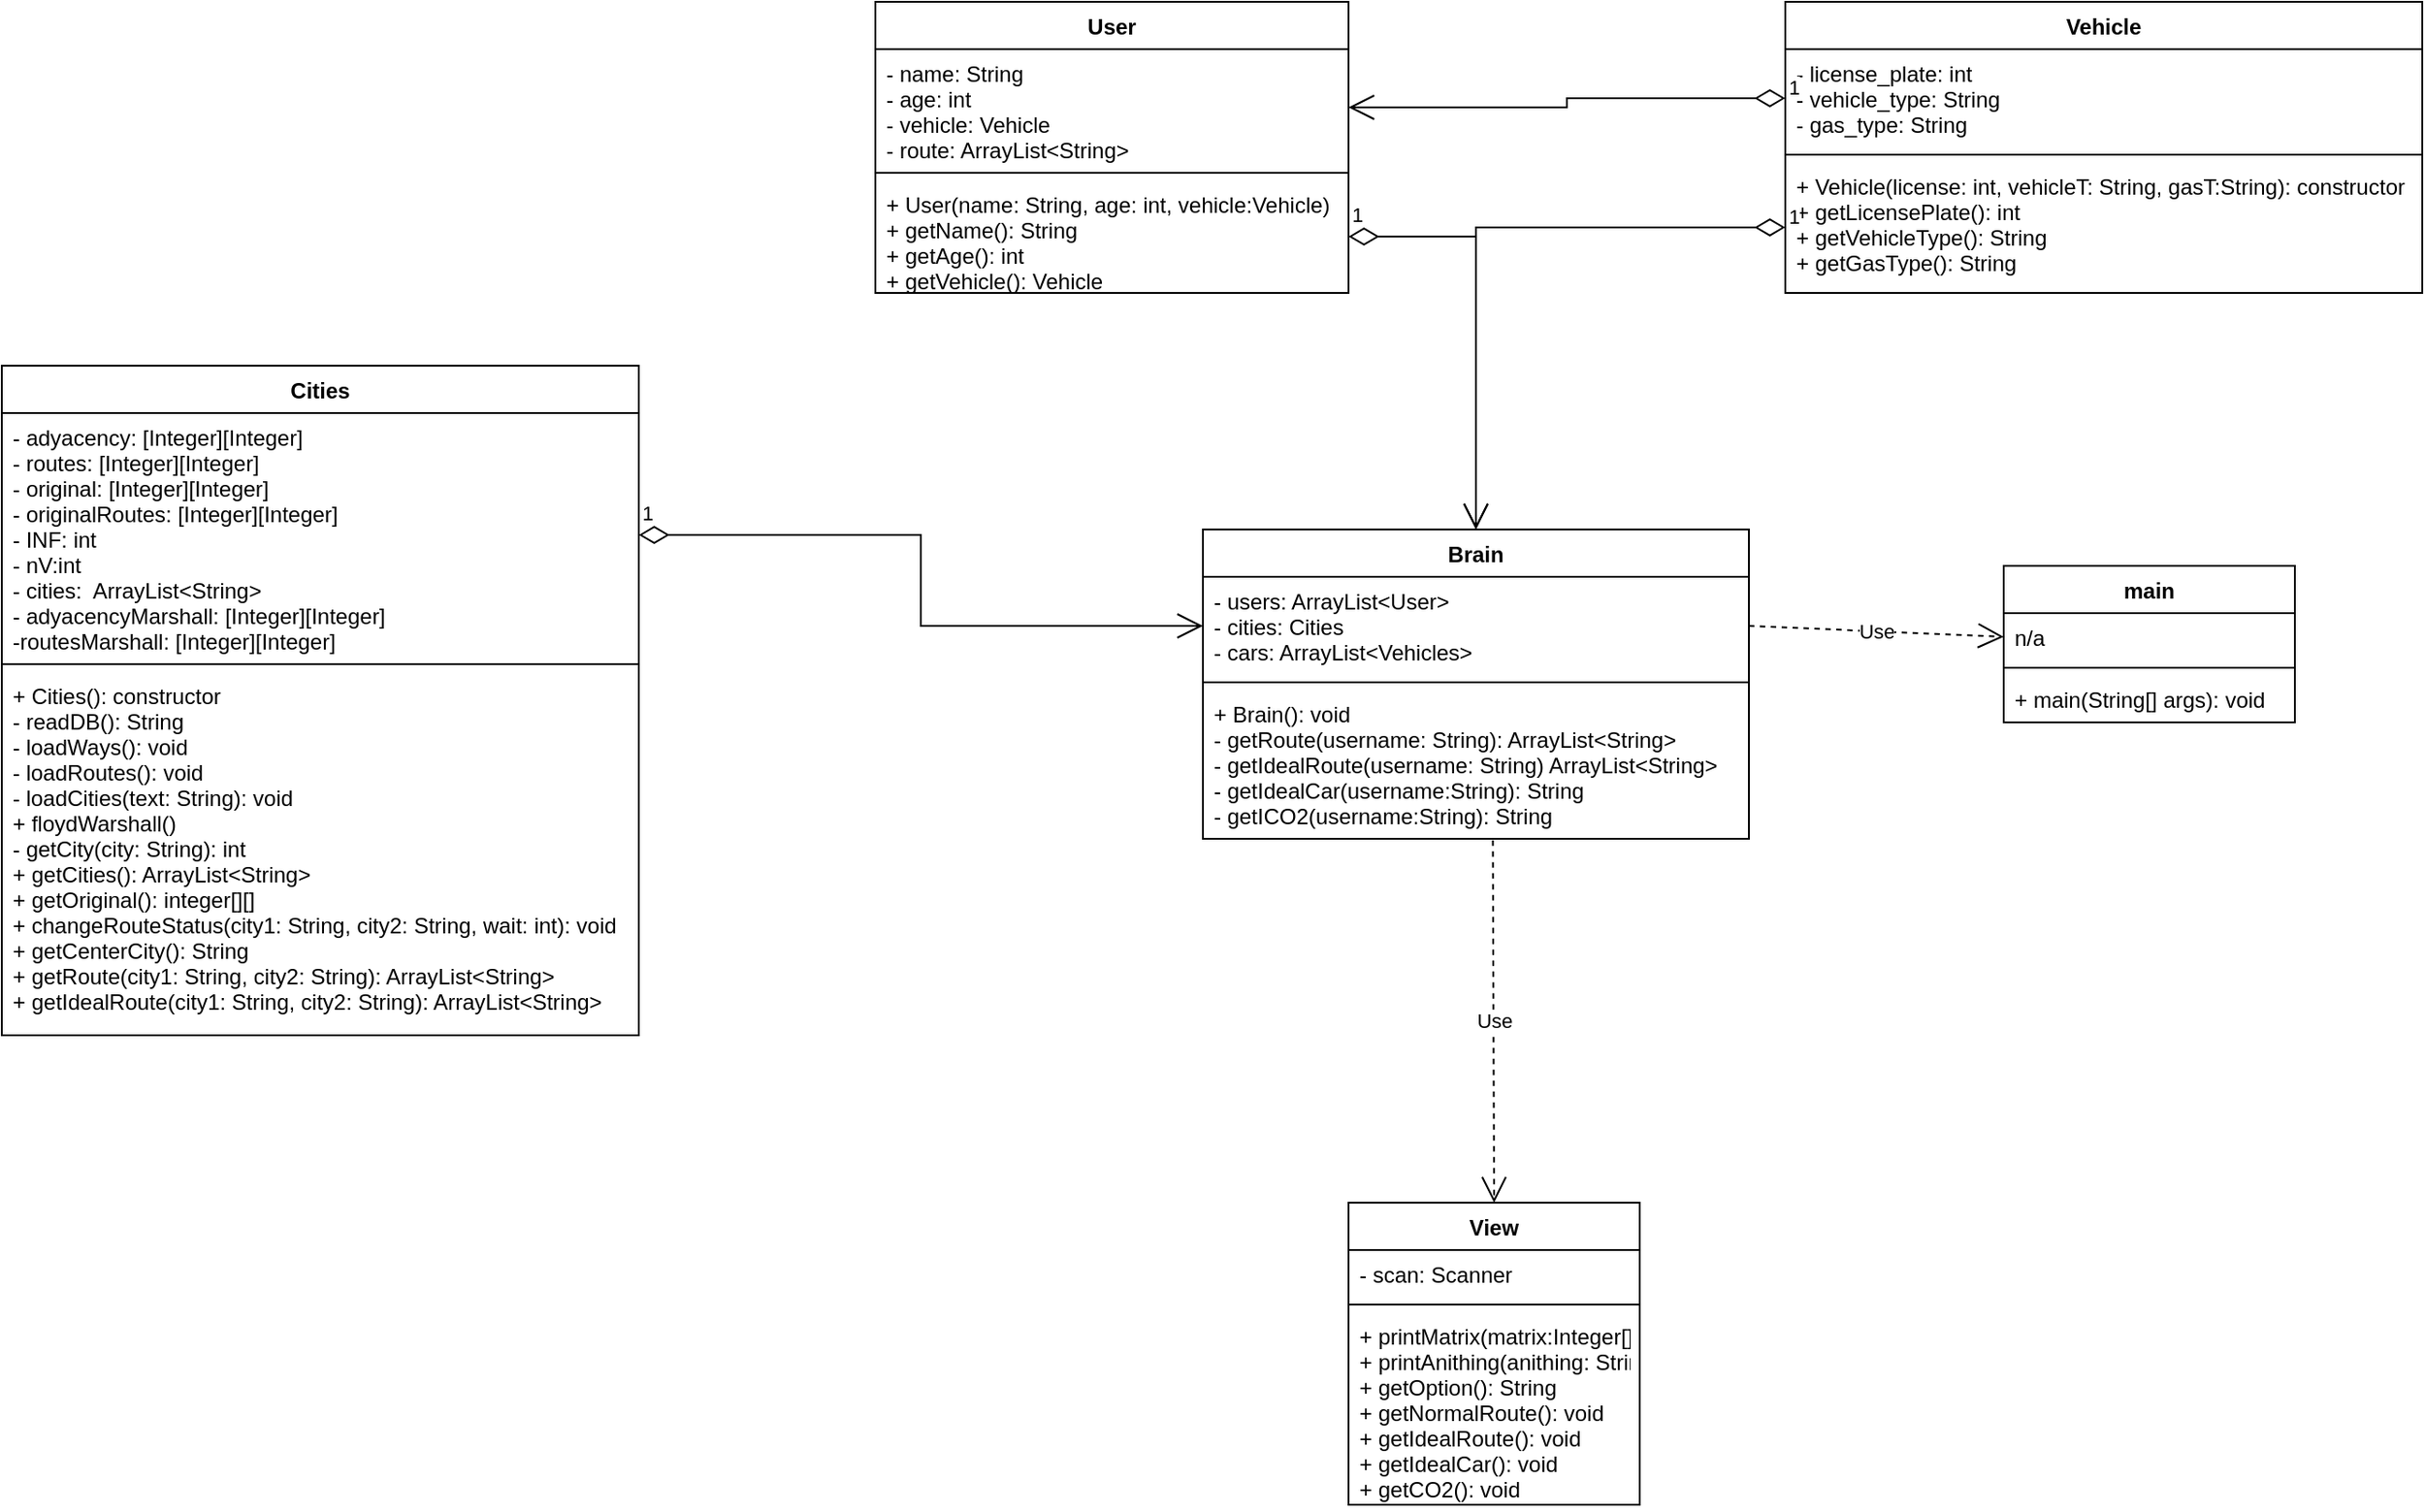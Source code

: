 <mxfile version="20.4.0" type="device"><diagram id="pS8QE9go9a4dMMB443R2" name="Page-1"><mxGraphModel dx="2102" dy="532" grid="1" gridSize="10" guides="1" tooltips="1" connect="1" arrows="1" fold="1" page="1" pageScale="1" pageWidth="827" pageHeight="1169" math="0" shadow="0"><root><mxCell id="0"/><mxCell id="1" parent="0"/><mxCell id="ldMxeqF6m41I5pbBhRVk-1" value="User" style="swimlane;fontStyle=1;align=center;verticalAlign=top;childLayout=stackLayout;horizontal=1;startSize=26;horizontalStack=0;resizeParent=1;resizeParentMax=0;resizeLast=0;collapsible=1;marginBottom=0;" parent="1" vertex="1"><mxGeometry x="100" y="80" width="260" height="160" as="geometry"/></mxCell><mxCell id="ldMxeqF6m41I5pbBhRVk-2" value="- name: String&#10;- age: int&#10;- vehicle: Vehicle&#10;- route: ArrayList&lt;String&gt;" style="text;strokeColor=none;fillColor=none;align=left;verticalAlign=top;spacingLeft=4;spacingRight=4;overflow=hidden;rotatable=0;points=[[0,0.5],[1,0.5]];portConstraint=eastwest;" parent="ldMxeqF6m41I5pbBhRVk-1" vertex="1"><mxGeometry y="26" width="260" height="64" as="geometry"/></mxCell><mxCell id="ldMxeqF6m41I5pbBhRVk-3" value="" style="line;strokeWidth=1;fillColor=none;align=left;verticalAlign=middle;spacingTop=-1;spacingLeft=3;spacingRight=3;rotatable=0;labelPosition=right;points=[];portConstraint=eastwest;" parent="ldMxeqF6m41I5pbBhRVk-1" vertex="1"><mxGeometry y="90" width="260" height="8" as="geometry"/></mxCell><mxCell id="ldMxeqF6m41I5pbBhRVk-4" value="+ User(name: String, age: int, vehicle:Vehicle)&#10;+ getName(): String&#10;+ getAge(): int&#10;+ getVehicle(): Vehicle" style="text;strokeColor=none;fillColor=none;align=left;verticalAlign=top;spacingLeft=4;spacingRight=4;overflow=hidden;rotatable=0;points=[[0,0.5],[1,0.5]];portConstraint=eastwest;" parent="ldMxeqF6m41I5pbBhRVk-1" vertex="1"><mxGeometry y="98" width="260" height="62" as="geometry"/></mxCell><mxCell id="ldMxeqF6m41I5pbBhRVk-5" value="Vehicle" style="swimlane;fontStyle=1;align=center;verticalAlign=top;childLayout=stackLayout;horizontal=1;startSize=26;horizontalStack=0;resizeParent=1;resizeParentMax=0;resizeLast=0;collapsible=1;marginBottom=0;" parent="1" vertex="1"><mxGeometry x="600" y="80" width="350" height="160" as="geometry"/></mxCell><mxCell id="ldMxeqF6m41I5pbBhRVk-6" value="- license_plate: int&#10;- vehicle_type: String&#10;- gas_type: String" style="text;strokeColor=none;fillColor=none;align=left;verticalAlign=top;spacingLeft=4;spacingRight=4;overflow=hidden;rotatable=0;points=[[0,0.5],[1,0.5]];portConstraint=eastwest;" parent="ldMxeqF6m41I5pbBhRVk-5" vertex="1"><mxGeometry y="26" width="350" height="54" as="geometry"/></mxCell><mxCell id="ldMxeqF6m41I5pbBhRVk-7" value="" style="line;strokeWidth=1;fillColor=none;align=left;verticalAlign=middle;spacingTop=-1;spacingLeft=3;spacingRight=3;rotatable=0;labelPosition=right;points=[];portConstraint=eastwest;" parent="ldMxeqF6m41I5pbBhRVk-5" vertex="1"><mxGeometry y="80" width="350" height="8" as="geometry"/></mxCell><mxCell id="ldMxeqF6m41I5pbBhRVk-8" value="+ Vehicle(license: int, vehicleT: String, gasT:String): constructor&#10;+ getLicensePlate(): int&#10;+ getVehicleType(): String&#10;+ getGasType(): String" style="text;strokeColor=none;fillColor=none;align=left;verticalAlign=top;spacingLeft=4;spacingRight=4;overflow=hidden;rotatable=0;points=[[0,0.5],[1,0.5]];portConstraint=eastwest;" parent="ldMxeqF6m41I5pbBhRVk-5" vertex="1"><mxGeometry y="88" width="350" height="72" as="geometry"/></mxCell><mxCell id="ldMxeqF6m41I5pbBhRVk-9" value="Cities" style="swimlane;fontStyle=1;align=center;verticalAlign=top;childLayout=stackLayout;horizontal=1;startSize=26;horizontalStack=0;resizeParent=1;resizeParentMax=0;resizeLast=0;collapsible=1;marginBottom=0;" parent="1" vertex="1"><mxGeometry x="-380" y="280" width="350" height="368" as="geometry"/></mxCell><mxCell id="ldMxeqF6m41I5pbBhRVk-10" value="- adyacency: [Integer][Integer]&#10;- routes: [Integer][Integer]&#10;- original: [Integer][Integer]&#10;- originalRoutes: [Integer][Integer]&#10;- INF: int&#10;- nV:int&#10;- cities:  ArrayList&lt;String&gt;&#10;- adyacencyMarshall: [Integer][Integer]&#10;-routesMarshall: [Integer][Integer]" style="text;strokeColor=none;fillColor=none;align=left;verticalAlign=top;spacingLeft=4;spacingRight=4;overflow=hidden;rotatable=0;points=[[0,0.5],[1,0.5]];portConstraint=eastwest;" parent="ldMxeqF6m41I5pbBhRVk-9" vertex="1"><mxGeometry y="26" width="350" height="134" as="geometry"/></mxCell><mxCell id="ldMxeqF6m41I5pbBhRVk-11" value="" style="line;strokeWidth=1;fillColor=none;align=left;verticalAlign=middle;spacingTop=-1;spacingLeft=3;spacingRight=3;rotatable=0;labelPosition=right;points=[];portConstraint=eastwest;" parent="ldMxeqF6m41I5pbBhRVk-9" vertex="1"><mxGeometry y="160" width="350" height="8" as="geometry"/></mxCell><mxCell id="ldMxeqF6m41I5pbBhRVk-12" value="+ Cities(): constructor&#10;- readDB(): String&#10;- loadWays(): void&#10;- loadRoutes(): void&#10;- loadCities(text: String): void&#10;+ floydWarshall()&#10;- getCity(city: String): int&#10;+ getCities(): ArrayList&lt;String&gt;&#10;+ getOriginal(): integer[][]&#10;+ changeRouteStatus(city1: String, city2: String, wait: int): void&#10;+ getCenterCity(): String &#10;+ getRoute(city1: String, city2: String): ArrayList&lt;String&gt;&#10;+ getIdealRoute(city1: String, city2: String): ArrayList&lt;String&gt;&#10;" style="text;strokeColor=none;fillColor=none;align=left;verticalAlign=top;spacingLeft=4;spacingRight=4;overflow=hidden;rotatable=0;points=[[0,0.5],[1,0.5]];portConstraint=eastwest;" parent="ldMxeqF6m41I5pbBhRVk-9" vertex="1"><mxGeometry y="168" width="350" height="200" as="geometry"/></mxCell><mxCell id="ldMxeqF6m41I5pbBhRVk-13" value="Brain" style="swimlane;fontStyle=1;align=center;verticalAlign=top;childLayout=stackLayout;horizontal=1;startSize=26;horizontalStack=0;resizeParent=1;resizeParentMax=0;resizeLast=0;collapsible=1;marginBottom=0;" parent="1" vertex="1"><mxGeometry x="280" y="370" width="300" height="170" as="geometry"/></mxCell><mxCell id="ldMxeqF6m41I5pbBhRVk-14" value="- users: ArrayList&lt;User&gt;&#10;- cities: Cities&#10;- cars: ArrayList&lt;Vehicles&gt;" style="text;strokeColor=none;fillColor=none;align=left;verticalAlign=top;spacingLeft=4;spacingRight=4;overflow=hidden;rotatable=0;points=[[0,0.5],[1,0.5]];portConstraint=eastwest;" parent="ldMxeqF6m41I5pbBhRVk-13" vertex="1"><mxGeometry y="26" width="300" height="54" as="geometry"/></mxCell><mxCell id="ldMxeqF6m41I5pbBhRVk-15" value="" style="line;strokeWidth=1;fillColor=none;align=left;verticalAlign=middle;spacingTop=-1;spacingLeft=3;spacingRight=3;rotatable=0;labelPosition=right;points=[];portConstraint=eastwest;" parent="ldMxeqF6m41I5pbBhRVk-13" vertex="1"><mxGeometry y="80" width="300" height="8" as="geometry"/></mxCell><mxCell id="ldMxeqF6m41I5pbBhRVk-16" value="+ Brain(): void&#10;- getRoute(username: String): ArrayList&lt;String&gt;&#10;- getIdealRoute(username: String) ArrayList&lt;String&gt;&#10;- getIdealCar(username:String): String&#10;- getICO2(username:String): String" style="text;strokeColor=none;fillColor=none;align=left;verticalAlign=top;spacingLeft=4;spacingRight=4;overflow=hidden;rotatable=0;points=[[0,0.5],[1,0.5]];portConstraint=eastwest;" parent="ldMxeqF6m41I5pbBhRVk-13" vertex="1"><mxGeometry y="88" width="300" height="82" as="geometry"/></mxCell><mxCell id="ldMxeqF6m41I5pbBhRVk-17" value="main" style="swimlane;fontStyle=1;align=center;verticalAlign=top;childLayout=stackLayout;horizontal=1;startSize=26;horizontalStack=0;resizeParent=1;resizeParentMax=0;resizeLast=0;collapsible=1;marginBottom=0;" parent="1" vertex="1"><mxGeometry x="720" y="390" width="160" height="86" as="geometry"/></mxCell><mxCell id="ldMxeqF6m41I5pbBhRVk-18" value="n/a" style="text;strokeColor=none;fillColor=none;align=left;verticalAlign=top;spacingLeft=4;spacingRight=4;overflow=hidden;rotatable=0;points=[[0,0.5],[1,0.5]];portConstraint=eastwest;" parent="ldMxeqF6m41I5pbBhRVk-17" vertex="1"><mxGeometry y="26" width="160" height="26" as="geometry"/></mxCell><mxCell id="ldMxeqF6m41I5pbBhRVk-19" value="" style="line;strokeWidth=1;fillColor=none;align=left;verticalAlign=middle;spacingTop=-1;spacingLeft=3;spacingRight=3;rotatable=0;labelPosition=right;points=[];portConstraint=eastwest;" parent="ldMxeqF6m41I5pbBhRVk-17" vertex="1"><mxGeometry y="52" width="160" height="8" as="geometry"/></mxCell><mxCell id="ldMxeqF6m41I5pbBhRVk-20" value="+ main(String[] args): void" style="text;strokeColor=none;fillColor=none;align=left;verticalAlign=top;spacingLeft=4;spacingRight=4;overflow=hidden;rotatable=0;points=[[0,0.5],[1,0.5]];portConstraint=eastwest;" parent="ldMxeqF6m41I5pbBhRVk-17" vertex="1"><mxGeometry y="60" width="160" height="26" as="geometry"/></mxCell><mxCell id="ldMxeqF6m41I5pbBhRVk-21" value="1" style="endArrow=open;html=1;endSize=12;startArrow=diamondThin;startSize=14;startFill=0;edgeStyle=orthogonalEdgeStyle;align=left;verticalAlign=bottom;rounded=0;exitX=0;exitY=0.5;exitDx=0;exitDy=0;entryX=1;entryY=0.5;entryDx=0;entryDy=0;" parent="1" source="ldMxeqF6m41I5pbBhRVk-6" target="ldMxeqF6m41I5pbBhRVk-2" edge="1"><mxGeometry x="-1" y="3" relative="1" as="geometry"><mxPoint x="600" y="290" as="sourcePoint"/><mxPoint x="760" y="290" as="targetPoint"/></mxGeometry></mxCell><mxCell id="ldMxeqF6m41I5pbBhRVk-23" value="1" style="endArrow=open;html=1;endSize=12;startArrow=diamondThin;startSize=14;startFill=0;edgeStyle=orthogonalEdgeStyle;align=left;verticalAlign=bottom;rounded=0;entryX=0.5;entryY=0;entryDx=0;entryDy=0;exitX=0;exitY=0.5;exitDx=0;exitDy=0;" parent="1" source="ldMxeqF6m41I5pbBhRVk-8" target="ldMxeqF6m41I5pbBhRVk-13" edge="1"><mxGeometry x="-1" y="3" relative="1" as="geometry"><mxPoint x="860" y="310" as="sourcePoint"/><mxPoint x="1020" y="310" as="targetPoint"/></mxGeometry></mxCell><mxCell id="ldMxeqF6m41I5pbBhRVk-24" value="1" style="endArrow=open;html=1;endSize=12;startArrow=diamondThin;startSize=14;startFill=0;edgeStyle=orthogonalEdgeStyle;align=left;verticalAlign=bottom;rounded=0;entryX=0;entryY=0.5;entryDx=0;entryDy=0;exitX=1;exitY=0.5;exitDx=0;exitDy=0;" parent="1" source="ldMxeqF6m41I5pbBhRVk-10" target="ldMxeqF6m41I5pbBhRVk-14" edge="1"><mxGeometry x="-1" y="3" relative="1" as="geometry"><mxPoint x="150" y="650" as="sourcePoint"/><mxPoint x="310" y="650" as="targetPoint"/></mxGeometry></mxCell><mxCell id="ldMxeqF6m41I5pbBhRVk-25" value="Use" style="endArrow=open;endSize=12;dashed=1;html=1;rounded=0;entryX=0;entryY=0.5;entryDx=0;entryDy=0;exitX=1;exitY=0.5;exitDx=0;exitDy=0;" parent="1" source="ldMxeqF6m41I5pbBhRVk-14" target="ldMxeqF6m41I5pbBhRVk-18" edge="1"><mxGeometry width="160" relative="1" as="geometry"><mxPoint x="430" y="600" as="sourcePoint"/><mxPoint x="590" y="600" as="targetPoint"/></mxGeometry></mxCell><mxCell id="ldMxeqF6m41I5pbBhRVk-26" value="1" style="endArrow=open;html=1;endSize=12;startArrow=diamondThin;startSize=14;startFill=0;edgeStyle=orthogonalEdgeStyle;align=left;verticalAlign=bottom;rounded=0;exitX=1;exitY=0.5;exitDx=0;exitDy=0;entryX=0.5;entryY=0;entryDx=0;entryDy=0;" parent="1" source="ldMxeqF6m41I5pbBhRVk-4" target="ldMxeqF6m41I5pbBhRVk-13" edge="1"><mxGeometry x="-1" y="3" relative="1" as="geometry"><mxPoint x="250" y="320" as="sourcePoint"/><mxPoint x="410" y="320" as="targetPoint"/></mxGeometry></mxCell><mxCell id="whAcdZBckCX47sQzojBG-1" value="View" style="swimlane;fontStyle=1;align=center;verticalAlign=top;childLayout=stackLayout;horizontal=1;startSize=26;horizontalStack=0;resizeParent=1;resizeParentMax=0;resizeLast=0;collapsible=1;marginBottom=0;" vertex="1" parent="1"><mxGeometry x="360" y="740" width="160" height="166" as="geometry"/></mxCell><mxCell id="whAcdZBckCX47sQzojBG-2" value="- scan: Scanner" style="text;strokeColor=none;fillColor=none;align=left;verticalAlign=top;spacingLeft=4;spacingRight=4;overflow=hidden;rotatable=0;points=[[0,0.5],[1,0.5]];portConstraint=eastwest;" vertex="1" parent="whAcdZBckCX47sQzojBG-1"><mxGeometry y="26" width="160" height="26" as="geometry"/></mxCell><mxCell id="whAcdZBckCX47sQzojBG-3" value="" style="line;strokeWidth=1;fillColor=none;align=left;verticalAlign=middle;spacingTop=-1;spacingLeft=3;spacingRight=3;rotatable=0;labelPosition=right;points=[];portConstraint=eastwest;strokeColor=inherit;" vertex="1" parent="whAcdZBckCX47sQzojBG-1"><mxGeometry y="52" width="160" height="8" as="geometry"/></mxCell><mxCell id="whAcdZBckCX47sQzojBG-4" value="+ printMatrix(matrix:Integer[][]): void&#10;+ printAnithing(anithing: String):void&#10;+ getOption(): String&#10;+ getNormalRoute(): void&#10;+ getIdealRoute(): void&#10;+ getIdealCar(): void&#10;+ getCO2(): void" style="text;strokeColor=none;fillColor=none;align=left;verticalAlign=top;spacingLeft=4;spacingRight=4;overflow=hidden;rotatable=0;points=[[0,0.5],[1,0.5]];portConstraint=eastwest;" vertex="1" parent="whAcdZBckCX47sQzojBG-1"><mxGeometry y="60" width="160" height="106" as="geometry"/></mxCell><mxCell id="whAcdZBckCX47sQzojBG-5" value="Use" style="endArrow=open;endSize=12;dashed=1;html=1;rounded=0;exitX=0.531;exitY=1.01;exitDx=0;exitDy=0;exitPerimeter=0;entryX=0.5;entryY=0;entryDx=0;entryDy=0;" edge="1" parent="1" source="ldMxeqF6m41I5pbBhRVk-16" target="whAcdZBckCX47sQzojBG-1"><mxGeometry width="160" relative="1" as="geometry"><mxPoint x="260" y="670" as="sourcePoint"/><mxPoint x="420" y="670" as="targetPoint"/></mxGeometry></mxCell></root></mxGraphModel></diagram></mxfile>